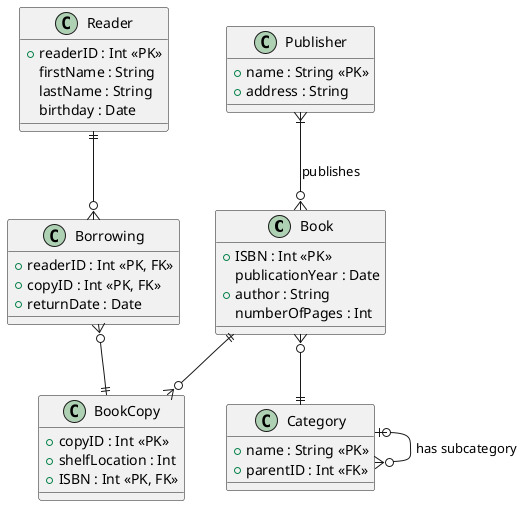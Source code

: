 @startuml Library

class "Book" {
    +ISBN : Int <<PK>>
    publicationYear : Date
    +author : String
    numberOfPages : Int
}

class "BookCopy" {
    +copyID : Int <<PK>>
    +shelfLocation : Int
    +ISBN : Int <<PK, FK>>
}

class "Reader" {
    +readerID : Int <<PK>>
    firstName : String
    lastName : String
    birthday : Date
}

class "Publisher" {
    +name : String <<PK>>
    +address : String
}

class "Borrowing" {
    +readerID : Int <<PK, FK>>
    +copyID : Int <<PK, FK>>
    +returnDate : Date
}

class "Category" {
    +name : String <<PK>>
    +parentID : Int <<FK>>
}

Publisher }|--o{ Book : publishes
Book ||--o{ BookCopy
Reader ||--o{ Borrowing
Borrowing }o--|| BookCopy
Category |o--o{ Category : has subcategory
Book }o--|| Category

@enduml